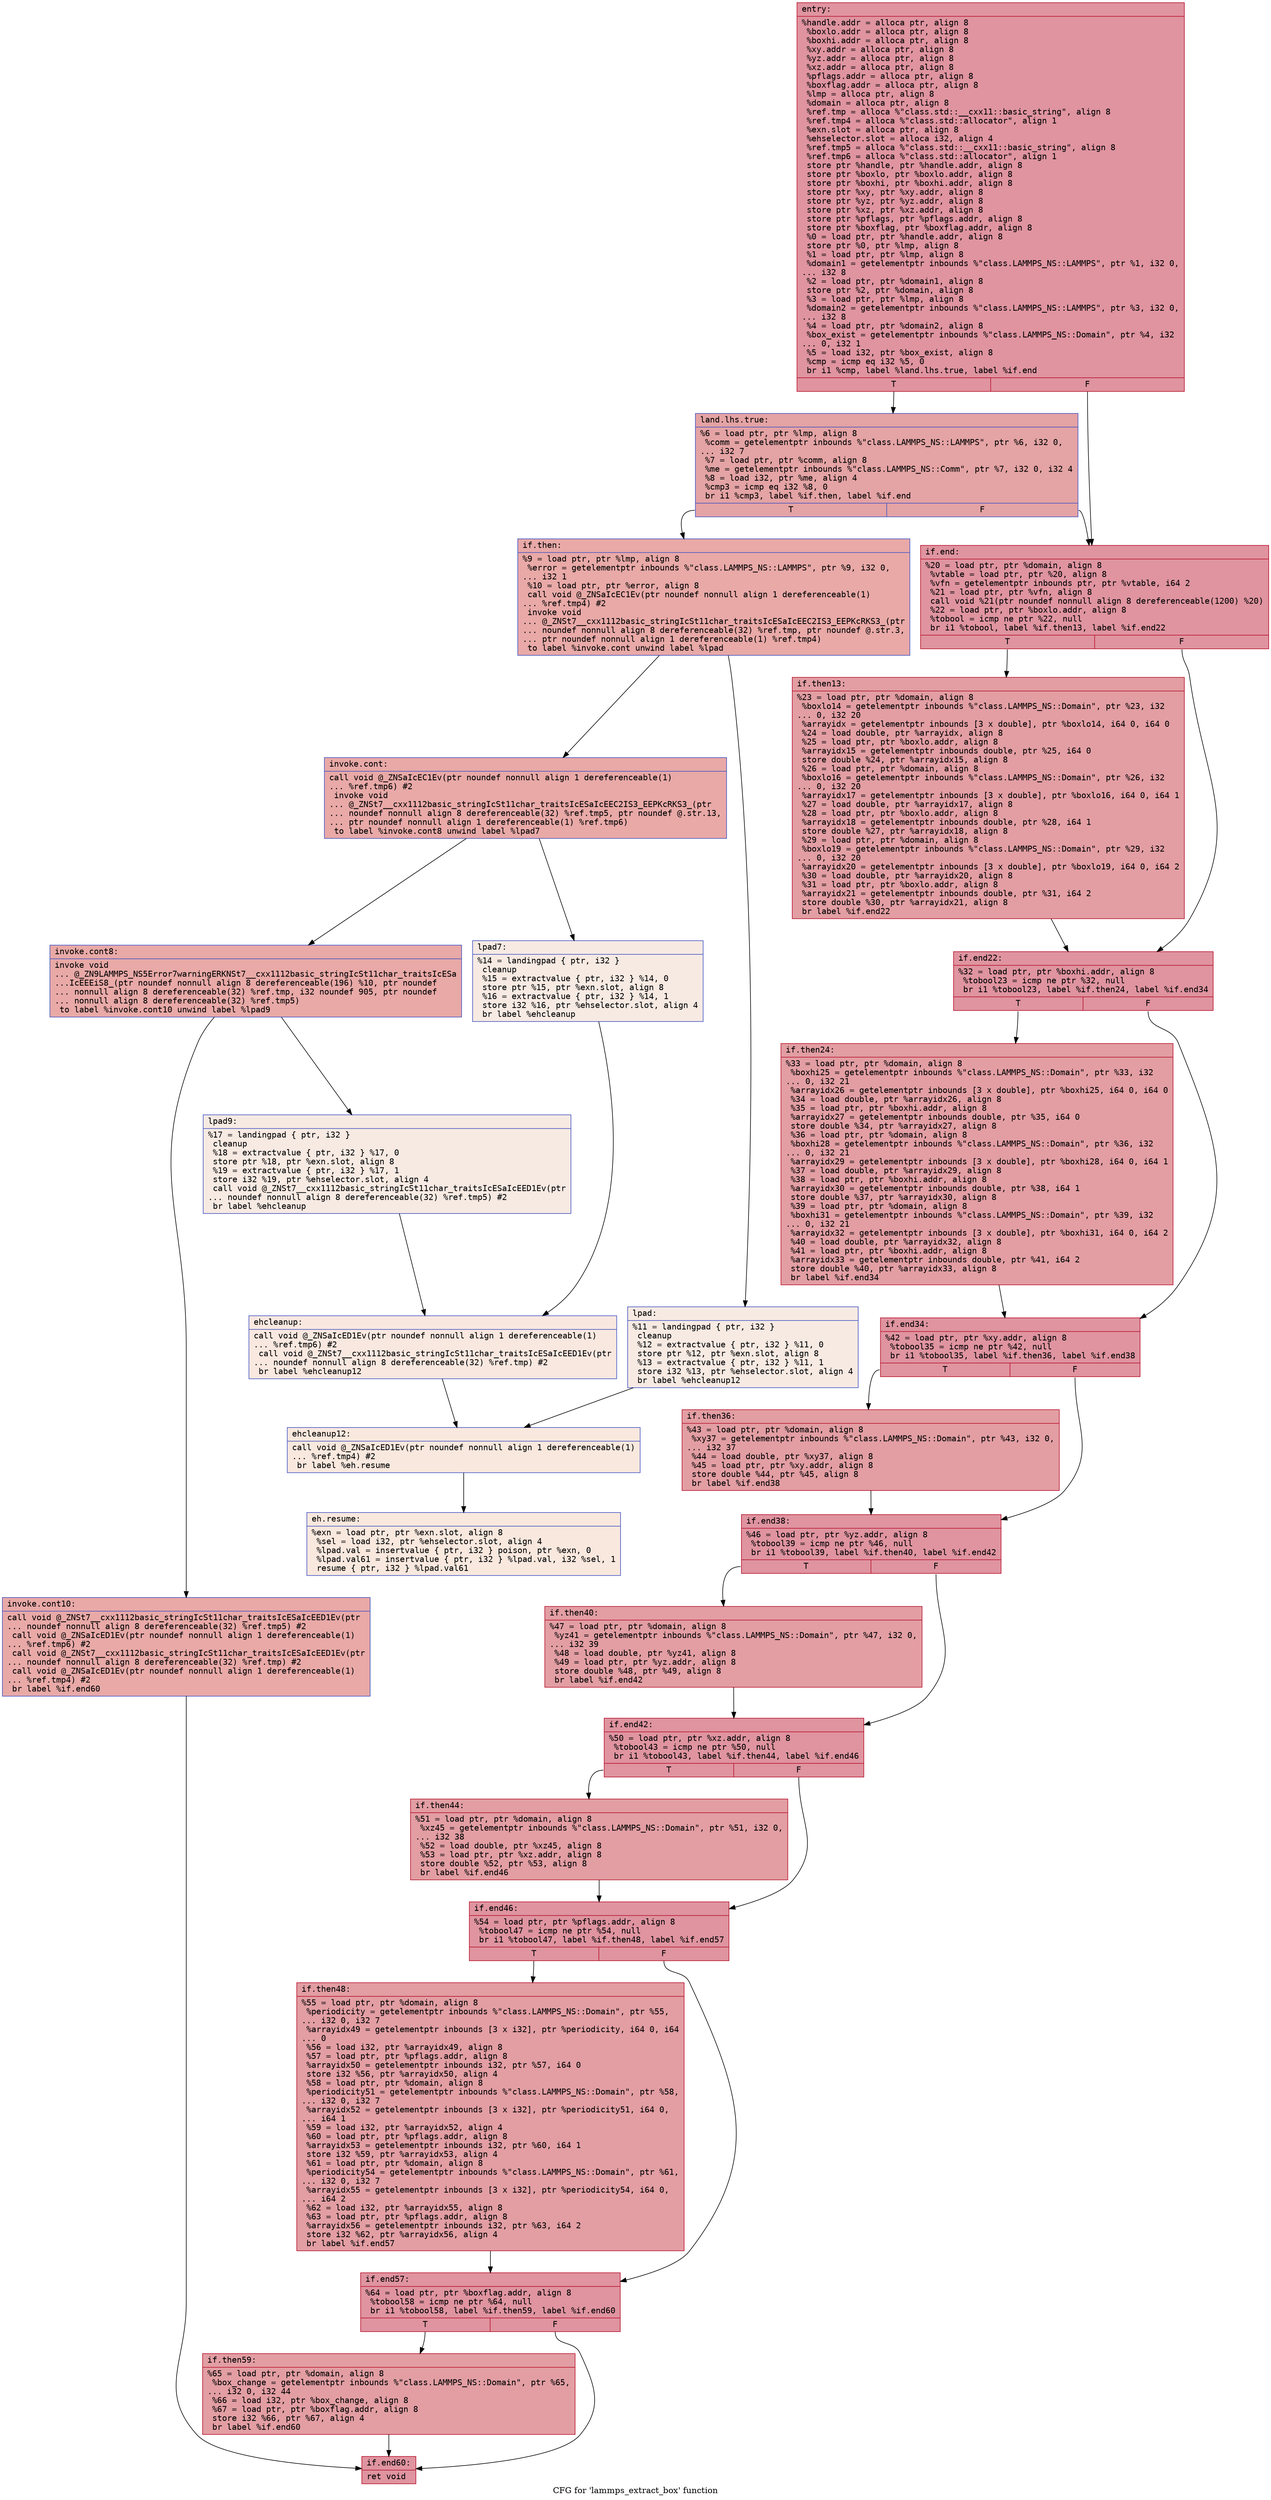 digraph "CFG for 'lammps_extract_box' function" {
	label="CFG for 'lammps_extract_box' function";

	Node0x55bdf7dde9f0 [shape=record,color="#b70d28ff", style=filled, fillcolor="#b70d2870" fontname="Courier",label="{entry:\l|  %handle.addr = alloca ptr, align 8\l  %boxlo.addr = alloca ptr, align 8\l  %boxhi.addr = alloca ptr, align 8\l  %xy.addr = alloca ptr, align 8\l  %yz.addr = alloca ptr, align 8\l  %xz.addr = alloca ptr, align 8\l  %pflags.addr = alloca ptr, align 8\l  %boxflag.addr = alloca ptr, align 8\l  %lmp = alloca ptr, align 8\l  %domain = alloca ptr, align 8\l  %ref.tmp = alloca %\"class.std::__cxx11::basic_string\", align 8\l  %ref.tmp4 = alloca %\"class.std::allocator\", align 1\l  %exn.slot = alloca ptr, align 8\l  %ehselector.slot = alloca i32, align 4\l  %ref.tmp5 = alloca %\"class.std::__cxx11::basic_string\", align 8\l  %ref.tmp6 = alloca %\"class.std::allocator\", align 1\l  store ptr %handle, ptr %handle.addr, align 8\l  store ptr %boxlo, ptr %boxlo.addr, align 8\l  store ptr %boxhi, ptr %boxhi.addr, align 8\l  store ptr %xy, ptr %xy.addr, align 8\l  store ptr %yz, ptr %yz.addr, align 8\l  store ptr %xz, ptr %xz.addr, align 8\l  store ptr %pflags, ptr %pflags.addr, align 8\l  store ptr %boxflag, ptr %boxflag.addr, align 8\l  %0 = load ptr, ptr %handle.addr, align 8\l  store ptr %0, ptr %lmp, align 8\l  %1 = load ptr, ptr %lmp, align 8\l  %domain1 = getelementptr inbounds %\"class.LAMMPS_NS::LAMMPS\", ptr %1, i32 0,\l... i32 8\l  %2 = load ptr, ptr %domain1, align 8\l  store ptr %2, ptr %domain, align 8\l  %3 = load ptr, ptr %lmp, align 8\l  %domain2 = getelementptr inbounds %\"class.LAMMPS_NS::LAMMPS\", ptr %3, i32 0,\l... i32 8\l  %4 = load ptr, ptr %domain2, align 8\l  %box_exist = getelementptr inbounds %\"class.LAMMPS_NS::Domain\", ptr %4, i32\l... 0, i32 1\l  %5 = load i32, ptr %box_exist, align 8\l  %cmp = icmp eq i32 %5, 0\l  br i1 %cmp, label %land.lhs.true, label %if.end\l|{<s0>T|<s1>F}}"];
	Node0x55bdf7dde9f0:s0 -> Node0x55bdf7de07f0[tooltip="entry -> land.lhs.true\nProbability 37.50%" ];
	Node0x55bdf7dde9f0:s1 -> Node0x55bdf7de0870[tooltip="entry -> if.end\nProbability 62.50%" ];
	Node0x55bdf7de07f0 [shape=record,color="#3d50c3ff", style=filled, fillcolor="#c32e3170" fontname="Courier",label="{land.lhs.true:\l|  %6 = load ptr, ptr %lmp, align 8\l  %comm = getelementptr inbounds %\"class.LAMMPS_NS::LAMMPS\", ptr %6, i32 0,\l... i32 7\l  %7 = load ptr, ptr %comm, align 8\l  %me = getelementptr inbounds %\"class.LAMMPS_NS::Comm\", ptr %7, i32 0, i32 4\l  %8 = load i32, ptr %me, align 4\l  %cmp3 = icmp eq i32 %8, 0\l  br i1 %cmp3, label %if.then, label %if.end\l|{<s0>T|<s1>F}}"];
	Node0x55bdf7de07f0:s0 -> Node0x55bdf7de0d80[tooltip="land.lhs.true -> if.then\nProbability 37.50%" ];
	Node0x55bdf7de07f0:s1 -> Node0x55bdf7de0870[tooltip="land.lhs.true -> if.end\nProbability 62.50%" ];
	Node0x55bdf7de0d80 [shape=record,color="#3d50c3ff", style=filled, fillcolor="#ca3b3770" fontname="Courier",label="{if.then:\l|  %9 = load ptr, ptr %lmp, align 8\l  %error = getelementptr inbounds %\"class.LAMMPS_NS::LAMMPS\", ptr %9, i32 0,\l... i32 1\l  %10 = load ptr, ptr %error, align 8\l  call void @_ZNSaIcEC1Ev(ptr noundef nonnull align 1 dereferenceable(1)\l... %ref.tmp4) #2\l  invoke void\l... @_ZNSt7__cxx1112basic_stringIcSt11char_traitsIcESaIcEEC2IS3_EEPKcRKS3_(ptr\l... noundef nonnull align 8 dereferenceable(32) %ref.tmp, ptr noundef @.str.3,\l... ptr noundef nonnull align 1 dereferenceable(1) %ref.tmp4)\l          to label %invoke.cont unwind label %lpad\l}"];
	Node0x55bdf7de0d80 -> Node0x55bdf7de1200[tooltip="if.then -> invoke.cont\nProbability 100.00%" ];
	Node0x55bdf7de0d80 -> Node0x55bdf7de1280[tooltip="if.then -> lpad\nProbability 0.00%" ];
	Node0x55bdf7de1200 [shape=record,color="#3d50c3ff", style=filled, fillcolor="#ca3b3770" fontname="Courier",label="{invoke.cont:\l|  call void @_ZNSaIcEC1Ev(ptr noundef nonnull align 1 dereferenceable(1)\l... %ref.tmp6) #2\l  invoke void\l... @_ZNSt7__cxx1112basic_stringIcSt11char_traitsIcESaIcEEC2IS3_EEPKcRKS3_(ptr\l... noundef nonnull align 8 dereferenceable(32) %ref.tmp5, ptr noundef @.str.13,\l... ptr noundef nonnull align 1 dereferenceable(1) %ref.tmp6)\l          to label %invoke.cont8 unwind label %lpad7\l}"];
	Node0x55bdf7de1200 -> Node0x55bdf7de15a0[tooltip="invoke.cont -> invoke.cont8\nProbability 100.00%" ];
	Node0x55bdf7de1200 -> Node0x55bdf7de15f0[tooltip="invoke.cont -> lpad7\nProbability 0.00%" ];
	Node0x55bdf7de15a0 [shape=record,color="#3d50c3ff", style=filled, fillcolor="#ca3b3770" fontname="Courier",label="{invoke.cont8:\l|  invoke void\l... @_ZN9LAMMPS_NS5Error7warningERKNSt7__cxx1112basic_stringIcSt11char_traitsIcESa\l...IcEEEiS8_(ptr noundef nonnull align 8 dereferenceable(196) %10, ptr noundef\l... nonnull align 8 dereferenceable(32) %ref.tmp, i32 noundef 905, ptr noundef\l... nonnull align 8 dereferenceable(32) %ref.tmp5)\l          to label %invoke.cont10 unwind label %lpad9\l}"];
	Node0x55bdf7de15a0 -> Node0x55bdf7de1550[tooltip="invoke.cont8 -> invoke.cont10\nProbability 100.00%" ];
	Node0x55bdf7de15a0 -> Node0x55bdf7de1850[tooltip="invoke.cont8 -> lpad9\nProbability 0.00%" ];
	Node0x55bdf7de1550 [shape=record,color="#3d50c3ff", style=filled, fillcolor="#ca3b3770" fontname="Courier",label="{invoke.cont10:\l|  call void @_ZNSt7__cxx1112basic_stringIcSt11char_traitsIcESaIcEED1Ev(ptr\l... noundef nonnull align 8 dereferenceable(32) %ref.tmp5) #2\l  call void @_ZNSaIcED1Ev(ptr noundef nonnull align 1 dereferenceable(1)\l... %ref.tmp6) #2\l  call void @_ZNSt7__cxx1112basic_stringIcSt11char_traitsIcESaIcEED1Ev(ptr\l... noundef nonnull align 8 dereferenceable(32) %ref.tmp) #2\l  call void @_ZNSaIcED1Ev(ptr noundef nonnull align 1 dereferenceable(1)\l... %ref.tmp4) #2\l  br label %if.end60\l}"];
	Node0x55bdf7de1550 -> Node0x55bdf7de1ea0[tooltip="invoke.cont10 -> if.end60\nProbability 100.00%" ];
	Node0x55bdf7de1280 [shape=record,color="#3d50c3ff", style=filled, fillcolor="#eed0c070" fontname="Courier",label="{lpad:\l|  %11 = landingpad \{ ptr, i32 \}\l          cleanup\l  %12 = extractvalue \{ ptr, i32 \} %11, 0\l  store ptr %12, ptr %exn.slot, align 8\l  %13 = extractvalue \{ ptr, i32 \} %11, 1\l  store i32 %13, ptr %ehselector.slot, align 4\l  br label %ehcleanup12\l}"];
	Node0x55bdf7de1280 -> Node0x55bdf7de21f0[tooltip="lpad -> ehcleanup12\nProbability 100.00%" ];
	Node0x55bdf7de15f0 [shape=record,color="#3d50c3ff", style=filled, fillcolor="#eed0c070" fontname="Courier",label="{lpad7:\l|  %14 = landingpad \{ ptr, i32 \}\l          cleanup\l  %15 = extractvalue \{ ptr, i32 \} %14, 0\l  store ptr %15, ptr %exn.slot, align 8\l  %16 = extractvalue \{ ptr, i32 \} %14, 1\l  store i32 %16, ptr %ehselector.slot, align 4\l  br label %ehcleanup\l}"];
	Node0x55bdf7de15f0 -> Node0x55bdf7de2560[tooltip="lpad7 -> ehcleanup\nProbability 100.00%" ];
	Node0x55bdf7de1850 [shape=record,color="#3d50c3ff", style=filled, fillcolor="#eed0c070" fontname="Courier",label="{lpad9:\l|  %17 = landingpad \{ ptr, i32 \}\l          cleanup\l  %18 = extractvalue \{ ptr, i32 \} %17, 0\l  store ptr %18, ptr %exn.slot, align 8\l  %19 = extractvalue \{ ptr, i32 \} %17, 1\l  store i32 %19, ptr %ehselector.slot, align 4\l  call void @_ZNSt7__cxx1112basic_stringIcSt11char_traitsIcESaIcEED1Ev(ptr\l... noundef nonnull align 8 dereferenceable(32) %ref.tmp5) #2\l  br label %ehcleanup\l}"];
	Node0x55bdf7de1850 -> Node0x55bdf7de2560[tooltip="lpad9 -> ehcleanup\nProbability 100.00%" ];
	Node0x55bdf7de2560 [shape=record,color="#3d50c3ff", style=filled, fillcolor="#f1ccb870" fontname="Courier",label="{ehcleanup:\l|  call void @_ZNSaIcED1Ev(ptr noundef nonnull align 1 dereferenceable(1)\l... %ref.tmp6) #2\l  call void @_ZNSt7__cxx1112basic_stringIcSt11char_traitsIcESaIcEED1Ev(ptr\l... noundef nonnull align 8 dereferenceable(32) %ref.tmp) #2\l  br label %ehcleanup12\l}"];
	Node0x55bdf7de2560 -> Node0x55bdf7de21f0[tooltip="ehcleanup -> ehcleanup12\nProbability 100.00%" ];
	Node0x55bdf7de21f0 [shape=record,color="#3d50c3ff", style=filled, fillcolor="#f2cab570" fontname="Courier",label="{ehcleanup12:\l|  call void @_ZNSaIcED1Ev(ptr noundef nonnull align 1 dereferenceable(1)\l... %ref.tmp4) #2\l  br label %eh.resume\l}"];
	Node0x55bdf7de21f0 -> Node0x55bdf7de2e10[tooltip="ehcleanup12 -> eh.resume\nProbability 100.00%" ];
	Node0x55bdf7de0870 [shape=record,color="#b70d28ff", style=filled, fillcolor="#b70d2870" fontname="Courier",label="{if.end:\l|  %20 = load ptr, ptr %domain, align 8\l  %vtable = load ptr, ptr %20, align 8\l  %vfn = getelementptr inbounds ptr, ptr %vtable, i64 2\l  %21 = load ptr, ptr %vfn, align 8\l  call void %21(ptr noundef nonnull align 8 dereferenceable(1200) %20)\l  %22 = load ptr, ptr %boxlo.addr, align 8\l  %tobool = icmp ne ptr %22, null\l  br i1 %tobool, label %if.then13, label %if.end22\l|{<s0>T|<s1>F}}"];
	Node0x55bdf7de0870:s0 -> Node0x55bdf7ddf9d0[tooltip="if.end -> if.then13\nProbability 62.50%" ];
	Node0x55bdf7de0870:s1 -> Node0x55bdf7ddfa50[tooltip="if.end -> if.end22\nProbability 37.50%" ];
	Node0x55bdf7ddf9d0 [shape=record,color="#b70d28ff", style=filled, fillcolor="#be242e70" fontname="Courier",label="{if.then13:\l|  %23 = load ptr, ptr %domain, align 8\l  %boxlo14 = getelementptr inbounds %\"class.LAMMPS_NS::Domain\", ptr %23, i32\l... 0, i32 20\l  %arrayidx = getelementptr inbounds [3 x double], ptr %boxlo14, i64 0, i64 0\l  %24 = load double, ptr %arrayidx, align 8\l  %25 = load ptr, ptr %boxlo.addr, align 8\l  %arrayidx15 = getelementptr inbounds double, ptr %25, i64 0\l  store double %24, ptr %arrayidx15, align 8\l  %26 = load ptr, ptr %domain, align 8\l  %boxlo16 = getelementptr inbounds %\"class.LAMMPS_NS::Domain\", ptr %26, i32\l... 0, i32 20\l  %arrayidx17 = getelementptr inbounds [3 x double], ptr %boxlo16, i64 0, i64 1\l  %27 = load double, ptr %arrayidx17, align 8\l  %28 = load ptr, ptr %boxlo.addr, align 8\l  %arrayidx18 = getelementptr inbounds double, ptr %28, i64 1\l  store double %27, ptr %arrayidx18, align 8\l  %29 = load ptr, ptr %domain, align 8\l  %boxlo19 = getelementptr inbounds %\"class.LAMMPS_NS::Domain\", ptr %29, i32\l... 0, i32 20\l  %arrayidx20 = getelementptr inbounds [3 x double], ptr %boxlo19, i64 0, i64 2\l  %30 = load double, ptr %arrayidx20, align 8\l  %31 = load ptr, ptr %boxlo.addr, align 8\l  %arrayidx21 = getelementptr inbounds double, ptr %31, i64 2\l  store double %30, ptr %arrayidx21, align 8\l  br label %if.end22\l}"];
	Node0x55bdf7ddf9d0 -> Node0x55bdf7ddfa50[tooltip="if.then13 -> if.end22\nProbability 100.00%" ];
	Node0x55bdf7ddfa50 [shape=record,color="#b70d28ff", style=filled, fillcolor="#b70d2870" fontname="Courier",label="{if.end22:\l|  %32 = load ptr, ptr %boxhi.addr, align 8\l  %tobool23 = icmp ne ptr %32, null\l  br i1 %tobool23, label %if.then24, label %if.end34\l|{<s0>T|<s1>F}}"];
	Node0x55bdf7ddfa50:s0 -> Node0x55bdf7de4800[tooltip="if.end22 -> if.then24\nProbability 62.50%" ];
	Node0x55bdf7ddfa50:s1 -> Node0x55bdf7de4880[tooltip="if.end22 -> if.end34\nProbability 37.50%" ];
	Node0x55bdf7de4800 [shape=record,color="#b70d28ff", style=filled, fillcolor="#be242e70" fontname="Courier",label="{if.then24:\l|  %33 = load ptr, ptr %domain, align 8\l  %boxhi25 = getelementptr inbounds %\"class.LAMMPS_NS::Domain\", ptr %33, i32\l... 0, i32 21\l  %arrayidx26 = getelementptr inbounds [3 x double], ptr %boxhi25, i64 0, i64 0\l  %34 = load double, ptr %arrayidx26, align 8\l  %35 = load ptr, ptr %boxhi.addr, align 8\l  %arrayidx27 = getelementptr inbounds double, ptr %35, i64 0\l  store double %34, ptr %arrayidx27, align 8\l  %36 = load ptr, ptr %domain, align 8\l  %boxhi28 = getelementptr inbounds %\"class.LAMMPS_NS::Domain\", ptr %36, i32\l... 0, i32 21\l  %arrayidx29 = getelementptr inbounds [3 x double], ptr %boxhi28, i64 0, i64 1\l  %37 = load double, ptr %arrayidx29, align 8\l  %38 = load ptr, ptr %boxhi.addr, align 8\l  %arrayidx30 = getelementptr inbounds double, ptr %38, i64 1\l  store double %37, ptr %arrayidx30, align 8\l  %39 = load ptr, ptr %domain, align 8\l  %boxhi31 = getelementptr inbounds %\"class.LAMMPS_NS::Domain\", ptr %39, i32\l... 0, i32 21\l  %arrayidx32 = getelementptr inbounds [3 x double], ptr %boxhi31, i64 0, i64 2\l  %40 = load double, ptr %arrayidx32, align 8\l  %41 = load ptr, ptr %boxhi.addr, align 8\l  %arrayidx33 = getelementptr inbounds double, ptr %41, i64 2\l  store double %40, ptr %arrayidx33, align 8\l  br label %if.end34\l}"];
	Node0x55bdf7de4800 -> Node0x55bdf7de4880[tooltip="if.then24 -> if.end34\nProbability 100.00%" ];
	Node0x55bdf7de4880 [shape=record,color="#b70d28ff", style=filled, fillcolor="#b70d2870" fontname="Courier",label="{if.end34:\l|  %42 = load ptr, ptr %xy.addr, align 8\l  %tobool35 = icmp ne ptr %42, null\l  br i1 %tobool35, label %if.then36, label %if.end38\l|{<s0>T|<s1>F}}"];
	Node0x55bdf7de4880:s0 -> Node0x55bdf7de59d0[tooltip="if.end34 -> if.then36\nProbability 62.50%" ];
	Node0x55bdf7de4880:s1 -> Node0x55bdf7de5a50[tooltip="if.end34 -> if.end38\nProbability 37.50%" ];
	Node0x55bdf7de59d0 [shape=record,color="#b70d28ff", style=filled, fillcolor="#be242e70" fontname="Courier",label="{if.then36:\l|  %43 = load ptr, ptr %domain, align 8\l  %xy37 = getelementptr inbounds %\"class.LAMMPS_NS::Domain\", ptr %43, i32 0,\l... i32 37\l  %44 = load double, ptr %xy37, align 8\l  %45 = load ptr, ptr %xy.addr, align 8\l  store double %44, ptr %45, align 8\l  br label %if.end38\l}"];
	Node0x55bdf7de59d0 -> Node0x55bdf7de5a50[tooltip="if.then36 -> if.end38\nProbability 100.00%" ];
	Node0x55bdf7de5a50 [shape=record,color="#b70d28ff", style=filled, fillcolor="#b70d2870" fontname="Courier",label="{if.end38:\l|  %46 = load ptr, ptr %yz.addr, align 8\l  %tobool39 = icmp ne ptr %46, null\l  br i1 %tobool39, label %if.then40, label %if.end42\l|{<s0>T|<s1>F}}"];
	Node0x55bdf7de5a50:s0 -> Node0x55bdf7de6060[tooltip="if.end38 -> if.then40\nProbability 62.50%" ];
	Node0x55bdf7de5a50:s1 -> Node0x55bdf7de60e0[tooltip="if.end38 -> if.end42\nProbability 37.50%" ];
	Node0x55bdf7de6060 [shape=record,color="#b70d28ff", style=filled, fillcolor="#be242e70" fontname="Courier",label="{if.then40:\l|  %47 = load ptr, ptr %domain, align 8\l  %yz41 = getelementptr inbounds %\"class.LAMMPS_NS::Domain\", ptr %47, i32 0,\l... i32 39\l  %48 = load double, ptr %yz41, align 8\l  %49 = load ptr, ptr %yz.addr, align 8\l  store double %48, ptr %49, align 8\l  br label %if.end42\l}"];
	Node0x55bdf7de6060 -> Node0x55bdf7de60e0[tooltip="if.then40 -> if.end42\nProbability 100.00%" ];
	Node0x55bdf7de60e0 [shape=record,color="#b70d28ff", style=filled, fillcolor="#b70d2870" fontname="Courier",label="{if.end42:\l|  %50 = load ptr, ptr %xz.addr, align 8\l  %tobool43 = icmp ne ptr %50, null\l  br i1 %tobool43, label %if.then44, label %if.end46\l|{<s0>T|<s1>F}}"];
	Node0x55bdf7de60e0:s0 -> Node0x55bdf7de6f00[tooltip="if.end42 -> if.then44\nProbability 62.50%" ];
	Node0x55bdf7de60e0:s1 -> Node0x55bdf7de6f80[tooltip="if.end42 -> if.end46\nProbability 37.50%" ];
	Node0x55bdf7de6f00 [shape=record,color="#b70d28ff", style=filled, fillcolor="#be242e70" fontname="Courier",label="{if.then44:\l|  %51 = load ptr, ptr %domain, align 8\l  %xz45 = getelementptr inbounds %\"class.LAMMPS_NS::Domain\", ptr %51, i32 0,\l... i32 38\l  %52 = load double, ptr %xz45, align 8\l  %53 = load ptr, ptr %xz.addr, align 8\l  store double %52, ptr %53, align 8\l  br label %if.end46\l}"];
	Node0x55bdf7de6f00 -> Node0x55bdf7de6f80[tooltip="if.then44 -> if.end46\nProbability 100.00%" ];
	Node0x55bdf7de6f80 [shape=record,color="#b70d28ff", style=filled, fillcolor="#b70d2870" fontname="Courier",label="{if.end46:\l|  %54 = load ptr, ptr %pflags.addr, align 8\l  %tobool47 = icmp ne ptr %54, null\l  br i1 %tobool47, label %if.then48, label %if.end57\l|{<s0>T|<s1>F}}"];
	Node0x55bdf7de6f80:s0 -> Node0x55bdf7de7560[tooltip="if.end46 -> if.then48\nProbability 62.50%" ];
	Node0x55bdf7de6f80:s1 -> Node0x55bdf7de75e0[tooltip="if.end46 -> if.end57\nProbability 37.50%" ];
	Node0x55bdf7de7560 [shape=record,color="#b70d28ff", style=filled, fillcolor="#be242e70" fontname="Courier",label="{if.then48:\l|  %55 = load ptr, ptr %domain, align 8\l  %periodicity = getelementptr inbounds %\"class.LAMMPS_NS::Domain\", ptr %55,\l... i32 0, i32 7\l  %arrayidx49 = getelementptr inbounds [3 x i32], ptr %periodicity, i64 0, i64\l... 0\l  %56 = load i32, ptr %arrayidx49, align 8\l  %57 = load ptr, ptr %pflags.addr, align 8\l  %arrayidx50 = getelementptr inbounds i32, ptr %57, i64 0\l  store i32 %56, ptr %arrayidx50, align 4\l  %58 = load ptr, ptr %domain, align 8\l  %periodicity51 = getelementptr inbounds %\"class.LAMMPS_NS::Domain\", ptr %58,\l... i32 0, i32 7\l  %arrayidx52 = getelementptr inbounds [3 x i32], ptr %periodicity51, i64 0,\l... i64 1\l  %59 = load i32, ptr %arrayidx52, align 4\l  %60 = load ptr, ptr %pflags.addr, align 8\l  %arrayidx53 = getelementptr inbounds i32, ptr %60, i64 1\l  store i32 %59, ptr %arrayidx53, align 4\l  %61 = load ptr, ptr %domain, align 8\l  %periodicity54 = getelementptr inbounds %\"class.LAMMPS_NS::Domain\", ptr %61,\l... i32 0, i32 7\l  %arrayidx55 = getelementptr inbounds [3 x i32], ptr %periodicity54, i64 0,\l... i64 2\l  %62 = load i32, ptr %arrayidx55, align 8\l  %63 = load ptr, ptr %pflags.addr, align 8\l  %arrayidx56 = getelementptr inbounds i32, ptr %63, i64 2\l  store i32 %62, ptr %arrayidx56, align 4\l  br label %if.end57\l}"];
	Node0x55bdf7de7560 -> Node0x55bdf7de75e0[tooltip="if.then48 -> if.end57\nProbability 100.00%" ];
	Node0x55bdf7de75e0 [shape=record,color="#b70d28ff", style=filled, fillcolor="#b70d2870" fontname="Courier",label="{if.end57:\l|  %64 = load ptr, ptr %boxflag.addr, align 8\l  %tobool58 = icmp ne ptr %64, null\l  br i1 %tobool58, label %if.then59, label %if.end60\l|{<s0>T|<s1>F}}"];
	Node0x55bdf7de75e0:s0 -> Node0x55bdf7de3330[tooltip="if.end57 -> if.then59\nProbability 62.50%" ];
	Node0x55bdf7de75e0:s1 -> Node0x55bdf7de1ea0[tooltip="if.end57 -> if.end60\nProbability 37.50%" ];
	Node0x55bdf7de3330 [shape=record,color="#b70d28ff", style=filled, fillcolor="#be242e70" fontname="Courier",label="{if.then59:\l|  %65 = load ptr, ptr %domain, align 8\l  %box_change = getelementptr inbounds %\"class.LAMMPS_NS::Domain\", ptr %65,\l... i32 0, i32 44\l  %66 = load i32, ptr %box_change, align 8\l  %67 = load ptr, ptr %boxflag.addr, align 8\l  store i32 %66, ptr %67, align 4\l  br label %if.end60\l}"];
	Node0x55bdf7de3330 -> Node0x55bdf7de1ea0[tooltip="if.then59 -> if.end60\nProbability 100.00%" ];
	Node0x55bdf7de1ea0 [shape=record,color="#b70d28ff", style=filled, fillcolor="#b70d2870" fontname="Courier",label="{if.end60:\l|  ret void\l}"];
	Node0x55bdf7de2e10 [shape=record,color="#3d50c3ff", style=filled, fillcolor="#f2cab570" fontname="Courier",label="{eh.resume:\l|  %exn = load ptr, ptr %exn.slot, align 8\l  %sel = load i32, ptr %ehselector.slot, align 4\l  %lpad.val = insertvalue \{ ptr, i32 \} poison, ptr %exn, 0\l  %lpad.val61 = insertvalue \{ ptr, i32 \} %lpad.val, i32 %sel, 1\l  resume \{ ptr, i32 \} %lpad.val61\l}"];
}
